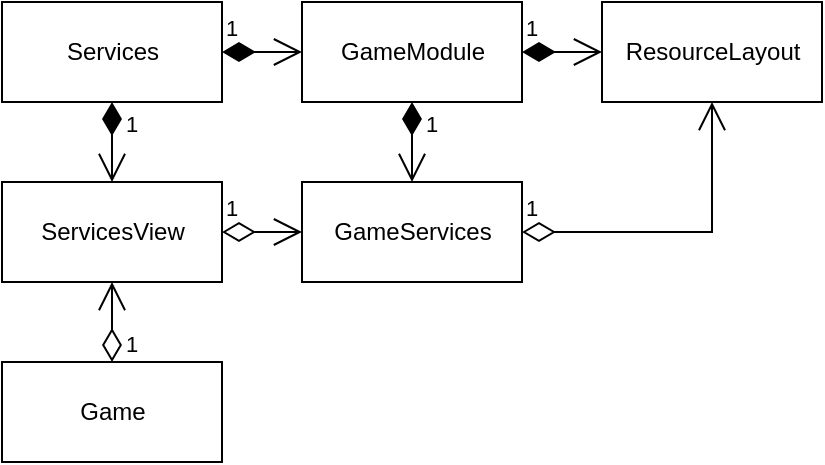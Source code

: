 <mxfile version="17.4.2" type="device"><diagram id="4U3z-qY6zSvrXnrPKS7h" name="Page-1"><mxGraphModel dx="1422" dy="762" grid="1" gridSize="10" guides="1" tooltips="1" connect="1" arrows="1" fold="1" page="1" pageScale="1" pageWidth="827" pageHeight="1169" math="0" shadow="0"><root><mxCell id="0"/><mxCell id="1" parent="0"/><mxCell id="Z55IrD6QF6PgtZqyZByA-1" value="Services" style="html=1;" vertex="1" parent="1"><mxGeometry x="40" y="40" width="110" height="50" as="geometry"/></mxCell><mxCell id="Z55IrD6QF6PgtZqyZByA-2" value="GameModule" style="html=1;" vertex="1" parent="1"><mxGeometry x="190" y="40" width="110" height="50" as="geometry"/></mxCell><mxCell id="Z55IrD6QF6PgtZqyZByA-3" value="ResourceLayout" style="html=1;" vertex="1" parent="1"><mxGeometry x="340" y="40" width="110" height="50" as="geometry"/></mxCell><mxCell id="Z55IrD6QF6PgtZqyZByA-4" value="1" style="endArrow=open;html=1;endSize=12;startArrow=diamondThin;startSize=14;startFill=1;edgeStyle=orthogonalEdgeStyle;align=left;verticalAlign=bottom;rounded=0;exitX=1;exitY=0.5;exitDx=0;exitDy=0;entryX=0;entryY=0.5;entryDx=0;entryDy=0;" edge="1" parent="1" source="Z55IrD6QF6PgtZqyZByA-1" target="Z55IrD6QF6PgtZqyZByA-2"><mxGeometry x="-1" y="3" relative="1" as="geometry"><mxPoint x="160" y="140" as="sourcePoint"/><mxPoint x="320" y="140" as="targetPoint"/></mxGeometry></mxCell><mxCell id="Z55IrD6QF6PgtZqyZByA-5" value="1" style="endArrow=open;html=1;endSize=12;startArrow=diamondThin;startSize=14;startFill=1;edgeStyle=orthogonalEdgeStyle;align=left;verticalAlign=bottom;rounded=0;exitX=1;exitY=0.5;exitDx=0;exitDy=0;entryX=0;entryY=0.5;entryDx=0;entryDy=0;" edge="1" parent="1" source="Z55IrD6QF6PgtZqyZByA-2" target="Z55IrD6QF6PgtZqyZByA-3"><mxGeometry x="-1" y="3" relative="1" as="geometry"><mxPoint x="360" y="200" as="sourcePoint"/><mxPoint x="520" y="200" as="targetPoint"/></mxGeometry></mxCell><mxCell id="Z55IrD6QF6PgtZqyZByA-6" value="ServicesView" style="html=1;" vertex="1" parent="1"><mxGeometry x="40" y="130" width="110" height="50" as="geometry"/></mxCell><mxCell id="Z55IrD6QF6PgtZqyZByA-7" value="GameServices" style="html=1;" vertex="1" parent="1"><mxGeometry x="190" y="130" width="110" height="50" as="geometry"/></mxCell><mxCell id="Z55IrD6QF6PgtZqyZByA-8" value="1" style="endArrow=open;html=1;endSize=12;startArrow=diamondThin;startSize=14;startFill=1;edgeStyle=orthogonalEdgeStyle;align=left;verticalAlign=bottom;rounded=0;exitX=0.5;exitY=1;exitDx=0;exitDy=0;entryX=0.5;entryY=0;entryDx=0;entryDy=0;" edge="1" parent="1" source="Z55IrD6QF6PgtZqyZByA-2" target="Z55IrD6QF6PgtZqyZByA-7"><mxGeometry y="5" relative="1" as="geometry"><mxPoint x="350" y="160" as="sourcePoint"/><mxPoint x="510" y="160" as="targetPoint"/><mxPoint as="offset"/></mxGeometry></mxCell><mxCell id="Z55IrD6QF6PgtZqyZByA-9" value="1" style="endArrow=open;html=1;endSize=12;startArrow=diamondThin;startSize=14;startFill=0;edgeStyle=orthogonalEdgeStyle;align=left;verticalAlign=bottom;rounded=0;exitX=1;exitY=0.5;exitDx=0;exitDy=0;entryX=0.5;entryY=1;entryDx=0;entryDy=0;" edge="1" parent="1" source="Z55IrD6QF6PgtZqyZByA-7" target="Z55IrD6QF6PgtZqyZByA-3"><mxGeometry x="-1" y="3" relative="1" as="geometry"><mxPoint x="380" y="190" as="sourcePoint"/><mxPoint x="540" y="190" as="targetPoint"/></mxGeometry></mxCell><mxCell id="Z55IrD6QF6PgtZqyZByA-10" value="1" style="endArrow=open;html=1;endSize=12;startArrow=diamondThin;startSize=14;startFill=0;edgeStyle=orthogonalEdgeStyle;align=left;verticalAlign=bottom;rounded=0;exitX=1;exitY=0.5;exitDx=0;exitDy=0;entryX=0;entryY=0.5;entryDx=0;entryDy=0;" edge="1" parent="1" source="Z55IrD6QF6PgtZqyZByA-6" target="Z55IrD6QF6PgtZqyZByA-7"><mxGeometry x="-1" y="3" relative="1" as="geometry"><mxPoint x="190" y="210" as="sourcePoint"/><mxPoint x="350" y="210" as="targetPoint"/></mxGeometry></mxCell><mxCell id="Z55IrD6QF6PgtZqyZByA-11" value="1" style="endArrow=open;html=1;endSize=12;startArrow=diamondThin;startSize=14;startFill=1;edgeStyle=orthogonalEdgeStyle;align=left;verticalAlign=bottom;rounded=0;exitX=0.5;exitY=1;exitDx=0;exitDy=0;entryX=0.5;entryY=0;entryDx=0;entryDy=0;" edge="1" parent="1" source="Z55IrD6QF6PgtZqyZByA-1" target="Z55IrD6QF6PgtZqyZByA-6"><mxGeometry y="5" relative="1" as="geometry"><mxPoint x="80" y="230" as="sourcePoint"/><mxPoint x="240" y="230" as="targetPoint"/><mxPoint as="offset"/></mxGeometry></mxCell><mxCell id="Z55IrD6QF6PgtZqyZByA-12" value="Game" style="html=1;" vertex="1" parent="1"><mxGeometry x="40" y="220" width="110" height="50" as="geometry"/></mxCell><mxCell id="Z55IrD6QF6PgtZqyZByA-13" value="1" style="endArrow=open;html=1;endSize=12;startArrow=diamondThin;startSize=14;startFill=0;edgeStyle=orthogonalEdgeStyle;align=left;verticalAlign=bottom;rounded=0;exitX=0.5;exitY=0;exitDx=0;exitDy=0;entryX=0.5;entryY=1;entryDx=0;entryDy=0;" edge="1" parent="1" source="Z55IrD6QF6PgtZqyZByA-12" target="Z55IrD6QF6PgtZqyZByA-6"><mxGeometry x="-1" y="-5" relative="1" as="geometry"><mxPoint x="250" y="300" as="sourcePoint"/><mxPoint x="410" y="300" as="targetPoint"/><mxPoint as="offset"/></mxGeometry></mxCell></root></mxGraphModel></diagram></mxfile>